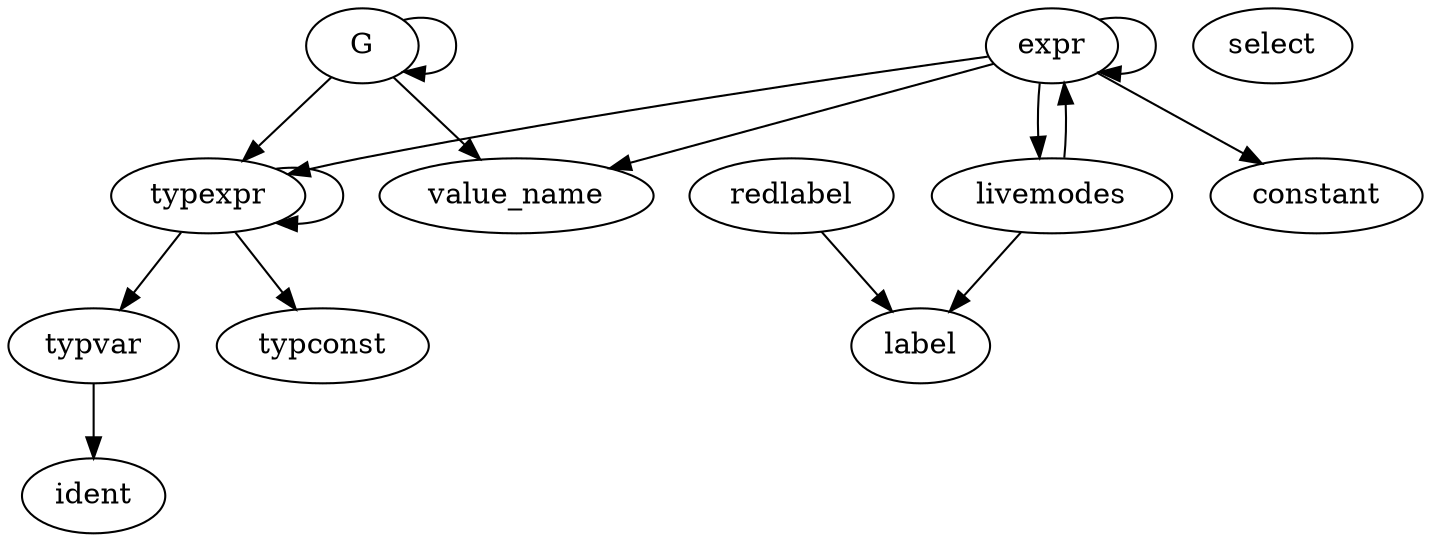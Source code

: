 digraph G {
 G;
select;
expr;
livemodes;
redlabel;
constant;
typexpr;
typconst;
typvar;

G -> value_name;
G -> G;
G -> typexpr;
expr -> value_name;
expr -> expr;
expr -> livemodes;
expr -> constant;
expr -> typexpr;
livemodes -> label;
livemodes -> expr;
redlabel -> label;
typexpr -> typexpr;
typexpr -> typconst;
typexpr -> typvar;
typvar -> ident;
}
